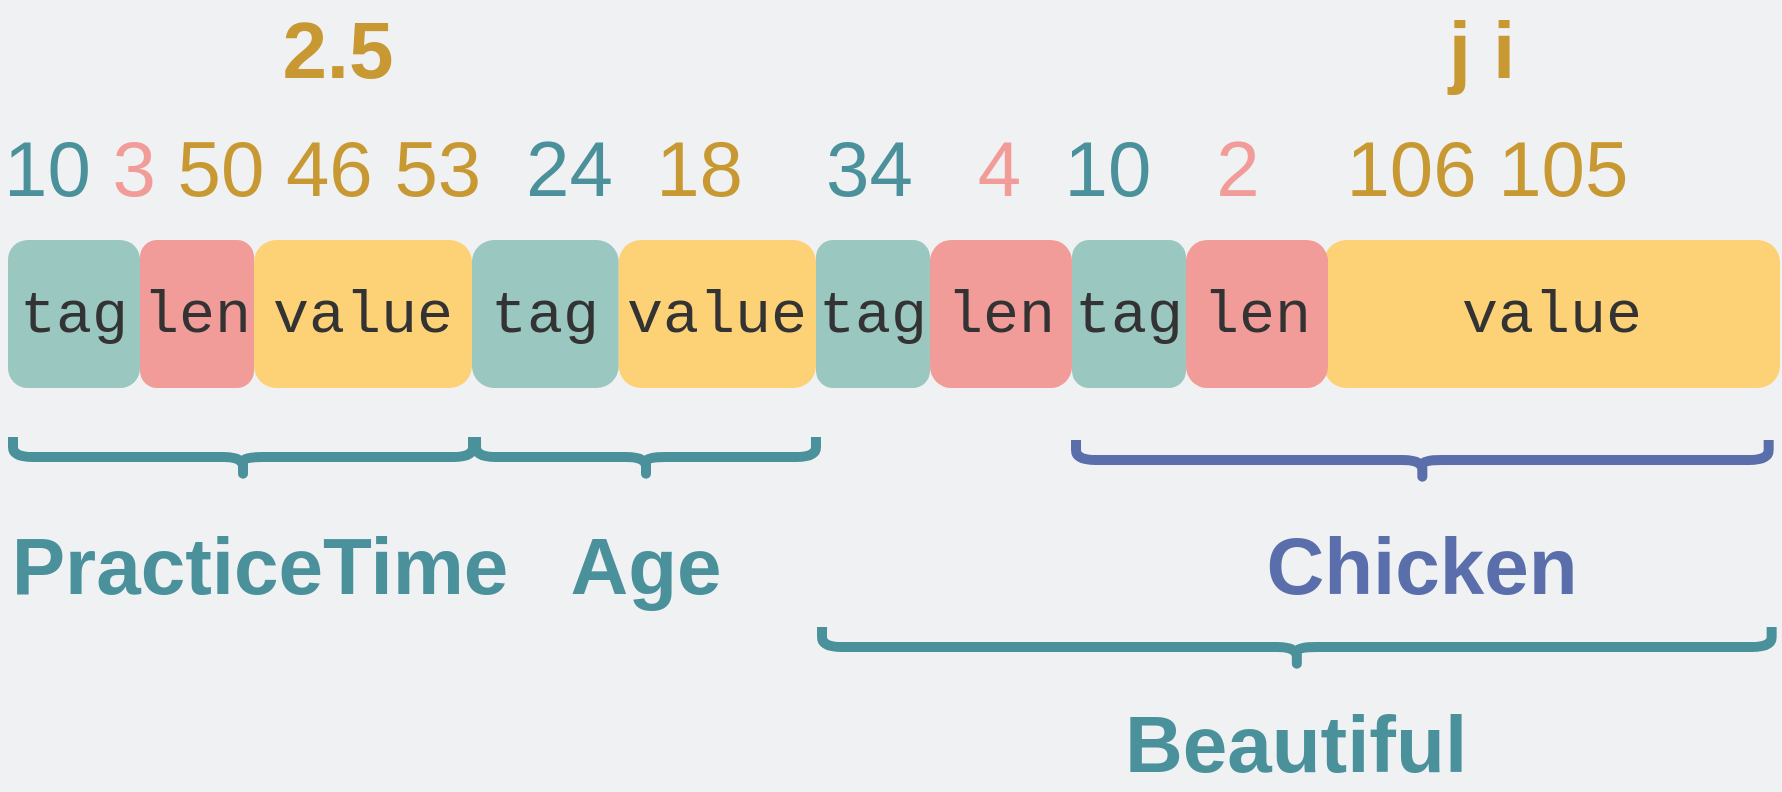 <mxfile version="21.6.9" type="github">
  <diagram id="3228e29e-7158-1315-38df-8450db1d8a1d" name="Page-1">
    <mxGraphModel dx="2083" dy="1523" grid="0" gridSize="10" guides="1" tooltips="1" connect="1" arrows="1" fold="1" page="1" pageScale="1" pageWidth="1200" pageHeight="500" background="#EFF1F3" math="0" shadow="0">
      <root>
        <mxCell id="0" />
        <mxCell id="1" parent="0" />
        <mxCell id="nzwpzUQgBmsU5mZzszNc-6" value="&lt;div style=&quot;font-family: Menlo, Monaco, &amp;quot;Courier New&amp;quot;, monospace; line-height: 24px;&quot;&gt;&lt;div style=&quot;&quot;&gt;&lt;font color=&quot;#333333&quot; style=&quot;font-size: 30px;&quot;&gt;tag&lt;/font&gt;&lt;/div&gt;&lt;/div&gt;" style="rounded=1;whiteSpace=wrap;html=1;strokeWidth=5;fontSize=30;strokeColor=none;fillColor=#9AC7BF;align=center;" parent="1" vertex="1">
          <mxGeometry x="159" y="1176" width="66" height="74" as="geometry" />
        </mxCell>
        <mxCell id="nzwpzUQgBmsU5mZzszNc-7" value="&lt;div style=&quot;font-family: Menlo, Monaco, &amp;quot;Courier New&amp;quot;, monospace; line-height: 24px;&quot;&gt;&lt;div style=&quot;&quot;&gt;&lt;font color=&quot;#333333&quot; style=&quot;font-size: 30px;&quot;&gt;value&lt;/font&gt;&lt;/div&gt;&lt;/div&gt;" style="rounded=1;whiteSpace=wrap;html=1;strokeWidth=5;fontSize=30;strokeColor=none;fillColor=#FDD276;align=center;" parent="1" vertex="1">
          <mxGeometry x="282" y="1176" width="109" height="74" as="geometry" />
        </mxCell>
        <mxCell id="nzwpzUQgBmsU5mZzszNc-8" value="&lt;div style=&quot;font-family: Menlo, Monaco, &amp;quot;Courier New&amp;quot;, monospace; line-height: 24px;&quot;&gt;&lt;div style=&quot;&quot;&gt;&lt;font color=&quot;#333333&quot; style=&quot;font-size: 30px;&quot;&gt;tag&lt;/font&gt;&lt;/div&gt;&lt;/div&gt;" style="rounded=1;whiteSpace=wrap;html=1;strokeWidth=5;fontSize=30;strokeColor=none;fillColor=#9AC7BF;align=center;" parent="1" vertex="1">
          <mxGeometry x="391" y="1176" width="73.36" height="74" as="geometry" />
        </mxCell>
        <mxCell id="nzwpzUQgBmsU5mZzszNc-9" value="&lt;div style=&quot;font-family: Menlo, Monaco, &amp;quot;Courier New&amp;quot;, monospace; line-height: 24px;&quot;&gt;&lt;div style=&quot;&quot;&gt;&lt;font color=&quot;#333333&quot; style=&quot;font-size: 30px;&quot;&gt;value&lt;/font&gt;&lt;/div&gt;&lt;/div&gt;" style="rounded=1;whiteSpace=wrap;html=1;strokeWidth=5;fontSize=30;strokeColor=none;fillColor=#FDD276;align=center;" parent="1" vertex="1">
          <mxGeometry x="464.36" y="1176" width="98.64" height="74" as="geometry" />
        </mxCell>
        <mxCell id="hhmZNT4cyZmR0nEcOgbV-8" value="&lt;div style=&quot;font-family: Menlo, Monaco, &amp;quot;Courier New&amp;quot;, monospace; line-height: 24px;&quot;&gt;&lt;div style=&quot;&quot;&gt;&lt;font color=&quot;#333333&quot; style=&quot;font-size: 30px;&quot;&gt;len&lt;/font&gt;&lt;/div&gt;&lt;/div&gt;" style="rounded=1;whiteSpace=wrap;html=1;strokeWidth=5;fontSize=30;strokeColor=none;fillColor=#F19C99;align=center;" parent="1" vertex="1">
          <mxGeometry x="225" y="1176" width="57" height="74" as="geometry" />
        </mxCell>
        <mxCell id="U-DJsKMkMCvAjCsMOjJg-2" value="&lt;div style=&quot;&quot;&gt;&lt;font style=&quot;font-size: 39px; background-color: initial;&quot; color=&quot;#4a919b&quot;&gt;10&amp;nbsp;&lt;/font&gt;&lt;font style=&quot;font-size: 39px; background-color: initial;&quot; color=&quot;#f19c99&quot;&gt;3&lt;/font&gt;&lt;font color=&quot;#4a919b&quot; style=&quot;font-size: 39px; background-color: initial;&quot;&gt;&amp;nbsp;&lt;/font&gt;&lt;font style=&quot;font-size: 39px; background-color: initial;&quot; color=&quot;#c89932&quot;&gt;50 46 53&lt;/font&gt;&lt;/div&gt;" style="text;html=1;strokeColor=none;fillColor=none;align=left;verticalAlign=middle;whiteSpace=wrap;rounded=0;" parent="1" vertex="1">
          <mxGeometry x="155" y="1115.5" width="243" height="50" as="geometry" />
        </mxCell>
        <mxCell id="8Wo9BOlvC_cUprFf0G_a-1" value="&lt;div style=&quot;&quot;&gt;&lt;font style=&quot;font-size: 39px; background-color: initial;&quot; color=&quot;#4a919b&quot;&gt;24&amp;nbsp;&amp;nbsp;&lt;/font&gt;&lt;font style=&quot;font-size: 39px; background-color: initial;&quot; color=&quot;#c89932&quot;&gt;18&lt;/font&gt;&lt;/div&gt;" style="text;html=1;strokeColor=none;fillColor=none;align=left;verticalAlign=middle;whiteSpace=wrap;rounded=0;" parent="1" vertex="1">
          <mxGeometry x="416" y="1115.5" width="124" height="50" as="geometry" />
        </mxCell>
        <mxCell id="8Wo9BOlvC_cUprFf0G_a-19" value="" style="shape=curlyBracket;whiteSpace=wrap;html=1;rounded=1;labelPosition=left;verticalLabelPosition=middle;align=right;verticalAlign=middle;rotation=-90;strokeWidth=5;strokeColor=#4A919B;" parent="1" vertex="1">
          <mxGeometry x="266.5" y="1169.5" width="20" height="230" as="geometry" />
        </mxCell>
        <mxCell id="8Wo9BOlvC_cUprFf0G_a-20" value="&lt;font color=&quot;#4a919b&quot; size=&quot;1&quot; style=&quot;&quot;&gt;&lt;b style=&quot;font-size: 40px;&quot;&gt;PracticeTime&lt;/b&gt;&lt;/font&gt;" style="text;html=1;strokeColor=none;fillColor=none;align=center;verticalAlign=middle;whiteSpace=wrap;rounded=0;" parent="1" vertex="1">
          <mxGeometry x="208" y="1315" width="154" height="46" as="geometry" />
        </mxCell>
        <mxCell id="8Wo9BOlvC_cUprFf0G_a-21" value="&lt;font color=&quot;#4a919b&quot; size=&quot;1&quot; style=&quot;&quot;&gt;&lt;b style=&quot;font-size: 40px;&quot;&gt;Age&lt;/b&gt;&lt;/font&gt;" style="text;html=1;strokeColor=none;fillColor=none;align=center;verticalAlign=middle;whiteSpace=wrap;rounded=0;" parent="1" vertex="1">
          <mxGeometry x="401" y="1315" width="154" height="46" as="geometry" />
        </mxCell>
        <mxCell id="8Wo9BOlvC_cUprFf0G_a-22" value="" style="shape=curlyBracket;whiteSpace=wrap;html=1;rounded=1;labelPosition=left;verticalLabelPosition=middle;align=right;verticalAlign=middle;rotation=-90;strokeWidth=5;strokeColor=#4A919B;" parent="1" vertex="1">
          <mxGeometry x="468" y="1199.51" width="20" height="169.98" as="geometry" />
        </mxCell>
        <mxCell id="8Wo9BOlvC_cUprFf0G_a-24" value="&lt;font color=&quot;#c89932&quot; size=&quot;1&quot; style=&quot;&quot;&gt;&lt;b style=&quot;font-size: 40px;&quot;&gt;2.5&lt;/b&gt;&lt;/font&gt;" style="text;html=1;strokeColor=none;fillColor=none;align=center;verticalAlign=middle;whiteSpace=wrap;rounded=0;" parent="1" vertex="1">
          <mxGeometry x="247" y="1057" width="154" height="46" as="geometry" />
        </mxCell>
        <mxCell id="aA7P79PKVV6ushU_fPNP-1" value="&lt;div style=&quot;font-family: Menlo, Monaco, &amp;quot;Courier New&amp;quot;, monospace; line-height: 24px;&quot;&gt;&lt;div style=&quot;&quot;&gt;&lt;font color=&quot;#333333&quot; style=&quot;font-size: 30px;&quot;&gt;tag&lt;/font&gt;&lt;/div&gt;&lt;/div&gt;" style="rounded=1;whiteSpace=wrap;html=1;strokeWidth=5;fontSize=30;strokeColor=none;fillColor=#9AC7BF;align=center;" vertex="1" parent="1">
          <mxGeometry x="563" y="1176" width="57" height="74" as="geometry" />
        </mxCell>
        <mxCell id="aA7P79PKVV6ushU_fPNP-2" value="&lt;div style=&quot;font-family: Menlo, Monaco, &amp;quot;Courier New&amp;quot;, monospace; line-height: 24px;&quot;&gt;&lt;div style=&quot;&quot;&gt;&lt;font color=&quot;#333333&quot; style=&quot;font-size: 30px;&quot;&gt;value&lt;/font&gt;&lt;/div&gt;&lt;/div&gt;" style="rounded=1;whiteSpace=wrap;html=1;strokeWidth=5;fontSize=30;strokeColor=none;fillColor=#FDD276;align=center;" vertex="1" parent="1">
          <mxGeometry x="817" y="1176" width="228" height="74" as="geometry" />
        </mxCell>
        <mxCell id="aA7P79PKVV6ushU_fPNP-3" value="&lt;div style=&quot;font-family: Menlo, Monaco, &amp;quot;Courier New&amp;quot;, monospace; line-height: 24px;&quot;&gt;&lt;div style=&quot;&quot;&gt;&lt;font color=&quot;#333333&quot; style=&quot;font-size: 30px;&quot;&gt;len&lt;/font&gt;&lt;/div&gt;&lt;/div&gt;" style="rounded=1;whiteSpace=wrap;html=1;strokeWidth=5;fontSize=30;strokeColor=none;fillColor=#F19C99;align=center;" vertex="1" parent="1">
          <mxGeometry x="620" y="1176" width="71" height="74" as="geometry" />
        </mxCell>
        <mxCell id="aA7P79PKVV6ushU_fPNP-4" value="&lt;div style=&quot;&quot;&gt;&lt;font style=&quot;font-size: 39px;&quot; color=&quot;#4a919b&quot;&gt;34&amp;nbsp; &amp;nbsp;&lt;/font&gt;&lt;font color=&quot;#f19c99&quot; style=&quot;font-size: 39px;&quot;&gt;4&lt;/font&gt;&lt;font style=&quot;font-size: 39px;&quot; color=&quot;#4a919b&quot;&gt;&amp;nbsp; 10&amp;nbsp; &amp;nbsp;&lt;/font&gt;&lt;font color=&quot;#f19c99&quot; style=&quot;font-size: 39px;&quot;&gt;2&lt;/font&gt;&lt;font style=&quot;font-size: 39px;&quot; color=&quot;#4a919b&quot;&gt;&amp;nbsp; &amp;nbsp;&amp;nbsp;&lt;/font&gt;&lt;font color=&quot;#c89932&quot; style=&quot;font-size: 39px;&quot;&gt;106 105&lt;/font&gt;&lt;br&gt;&lt;/div&gt;" style="text;html=1;strokeColor=none;fillColor=none;align=left;verticalAlign=middle;whiteSpace=wrap;rounded=0;" vertex="1" parent="1">
          <mxGeometry x="566" y="1080" width="450" height="121" as="geometry" />
        </mxCell>
        <mxCell id="aA7P79PKVV6ushU_fPNP-5" value="&lt;div style=&quot;font-family: Menlo, Monaco, &amp;quot;Courier New&amp;quot;, monospace; line-height: 24px;&quot;&gt;&lt;div style=&quot;&quot;&gt;&lt;font color=&quot;#333333&quot; style=&quot;font-size: 30px;&quot;&gt;tag&lt;/font&gt;&lt;/div&gt;&lt;/div&gt;" style="rounded=1;whiteSpace=wrap;html=1;strokeWidth=5;fontSize=30;strokeColor=none;fillColor=#9AC7BF;align=center;" vertex="1" parent="1">
          <mxGeometry x="691" y="1176" width="57" height="74" as="geometry" />
        </mxCell>
        <mxCell id="aA7P79PKVV6ushU_fPNP-6" value="&lt;div style=&quot;font-family: Menlo, Monaco, &amp;quot;Courier New&amp;quot;, monospace; line-height: 24px;&quot;&gt;&lt;div style=&quot;&quot;&gt;&lt;font color=&quot;#333333&quot; style=&quot;font-size: 30px;&quot;&gt;len&lt;/font&gt;&lt;/div&gt;&lt;/div&gt;" style="rounded=1;whiteSpace=wrap;html=1;strokeWidth=5;fontSize=30;strokeColor=none;fillColor=#F19C99;align=center;" vertex="1" parent="1">
          <mxGeometry x="748" y="1176" width="71" height="74" as="geometry" />
        </mxCell>
        <mxCell id="aA7P79PKVV6ushU_fPNP-8" value="&lt;font color=&quot;#4a919b&quot; size=&quot;1&quot; style=&quot;&quot;&gt;&lt;b style=&quot;font-size: 40px;&quot;&gt;Beautiful&lt;/b&gt;&lt;/font&gt;" style="text;html=1;strokeColor=none;fillColor=none;align=center;verticalAlign=middle;whiteSpace=wrap;rounded=0;" vertex="1" parent="1">
          <mxGeometry x="726.42" y="1404" width="154" height="46" as="geometry" />
        </mxCell>
        <mxCell id="aA7P79PKVV6ushU_fPNP-9" value="" style="shape=curlyBracket;whiteSpace=wrap;html=1;rounded=1;labelPosition=left;verticalLabelPosition=middle;align=right;verticalAlign=middle;rotation=-90;strokeWidth=5;strokeColor=#4A919B;" vertex="1" parent="1">
          <mxGeometry x="793.42" y="1142.1" width="20" height="474.81" as="geometry" />
        </mxCell>
        <mxCell id="aA7P79PKVV6ushU_fPNP-10" value="&lt;font size=&quot;1&quot; style=&quot;&quot;&gt;&lt;b style=&quot;font-size: 40px;&quot;&gt;Chicken&lt;/b&gt;&lt;/font&gt;" style="text;html=1;strokeColor=none;fillColor=none;align=center;verticalAlign=middle;whiteSpace=wrap;rounded=0;fontColor=#5A6EAB;" vertex="1" parent="1">
          <mxGeometry x="789.17" y="1315" width="154" height="46" as="geometry" />
        </mxCell>
        <mxCell id="aA7P79PKVV6ushU_fPNP-11" value="" style="shape=curlyBracket;whiteSpace=wrap;html=1;rounded=1;labelPosition=left;verticalLabelPosition=middle;align=right;verticalAlign=middle;rotation=-90;strokeWidth=5;strokeColor=#5A6EAB;fontColor=#5A6EAB;" vertex="1" parent="1">
          <mxGeometry x="856.17" y="1112.83" width="20" height="346.32" as="geometry" />
        </mxCell>
        <mxCell id="aA7P79PKVV6ushU_fPNP-12" value="&lt;font color=&quot;#c89932&quot; size=&quot;1&quot; style=&quot;&quot;&gt;&lt;b style=&quot;font-size: 40px;&quot;&gt;j i&lt;/b&gt;&lt;/font&gt;" style="text;html=1;strokeColor=none;fillColor=none;align=center;verticalAlign=middle;whiteSpace=wrap;rounded=0;" vertex="1" parent="1">
          <mxGeometry x="819" y="1057" width="154" height="46" as="geometry" />
        </mxCell>
      </root>
    </mxGraphModel>
  </diagram>
</mxfile>
